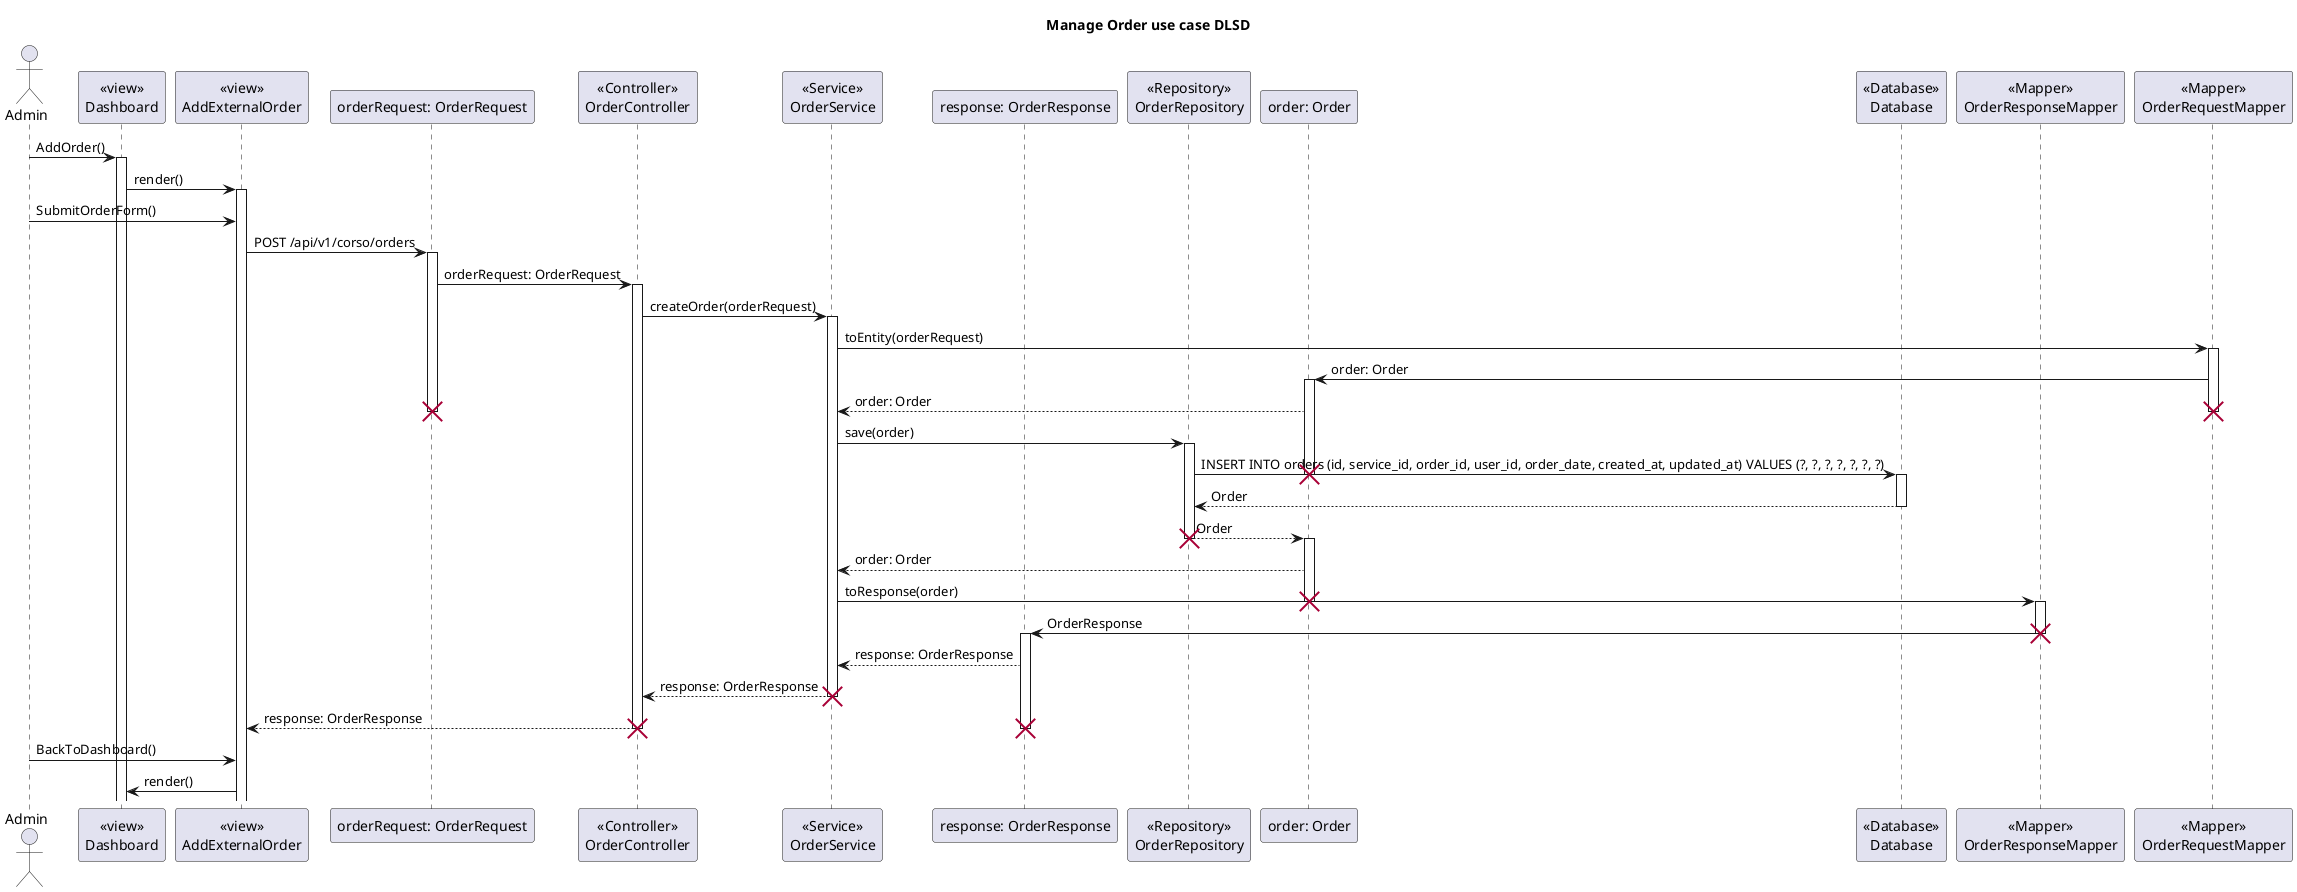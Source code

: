 @startuml

title Manage Order use case DLSD

actor Admin 

participant Dashboard as "<<view>>\nDashboard"

participant AddOrder as "<<view>>\nAddExternalOrder"

participant OrderRequest as "orderRequest: OrderRequest"

participant OrderController as "<<Controller>>\nOrderController"

participant OrderService as "<<Service>>\nOrderService"

participant Response as "response: OrderResponse"

participant OrderRepository as "<<Repository>>\nOrderRepository"

participant Order as "order: Order"

participant Database as "<<Database>>\nDatabase"

participant OrderResponseMapper as "<<Mapper>>\nOrderResponseMapper"

participant OrderRequestMapper as "<<Mapper>>\nOrderRequestMapper"

Admin -> Dashboard : AddOrder()
activate Dashboard
Dashboard -> AddOrder : render()
activate AddOrder
Admin -> AddOrder : SubmitOrderForm()

AddOrder -> OrderRequest : POST /api/v1/corso/orders

activate OrderRequest

OrderRequest -> OrderController : orderRequest: OrderRequest

activate OrderController


OrderController -> OrderService : createOrder(orderRequest)

activate OrderService

OrderService -> OrderRequestMapper : toEntity(orderRequest)

activate OrderRequestMapper


OrderRequestMapper -> Order : order: Order
activate Order

Order --> OrderService : order: Order
destroy OrderRequest
destroy OrderRequestMapper

OrderService -> OrderRepository : save(order)
activate OrderRepository

OrderRepository -> Database : INSERT INTO orders (id, service_id, order_id, user_id, order_date, created_at, updated_at) VALUES (?, ?, ?, ?, ?, ?, ?)
destroy Order 
activate Database

Database --> OrderRepository : Order

deactivate Database

OrderRepository --> Order : Order
destroy OrderRepository
activate Order

Order --> OrderService : order: Order

OrderService -> OrderResponseMapper : toResponse(order)
destroy Order
activate OrderResponseMapper

OrderResponseMapper -> Response : OrderResponse
destroy OrderResponseMapper

activate Response
Response --> OrderService : response: OrderResponse

OrderService --> OrderController : response: OrderResponse

destroy OrderService


OrderController --> AddOrder : response: OrderResponse

destroy Response
destroy OrderController

Admin -> AddOrder : BackToDashboard()

AddOrder -> Dashboard : render()



@endpuml
